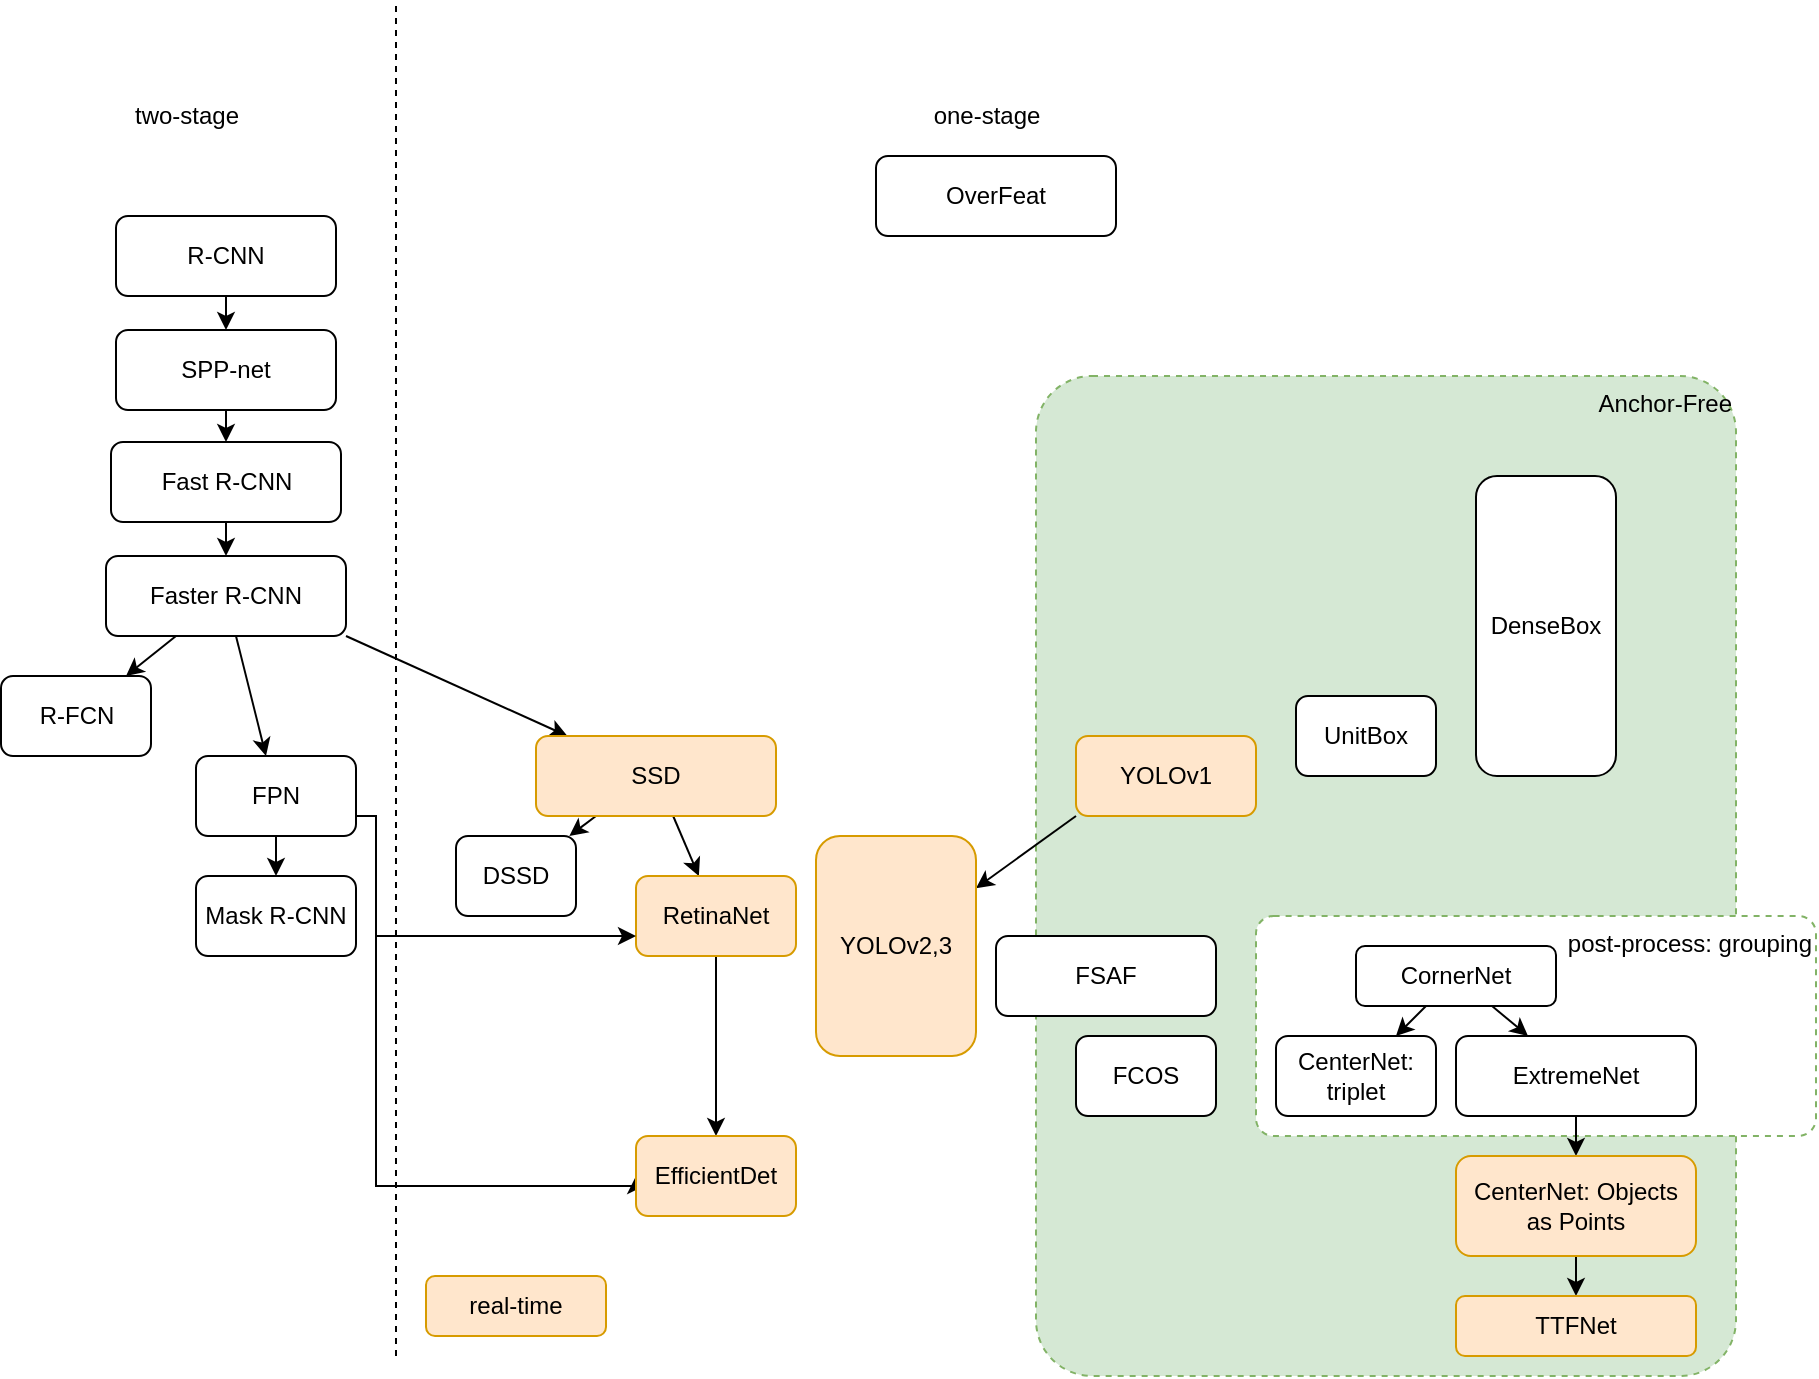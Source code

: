 <mxfile version="13.0.1" type="device"><diagram id="xneeSbFfZEed8aecar-1" name="Page-1"><mxGraphModel dx="1102" dy="582" grid="1" gridSize="10" guides="1" tooltips="1" connect="1" arrows="1" fold="1" page="1" pageScale="1" pageWidth="850" pageHeight="1100" math="0" shadow="0"><root><mxCell id="0"/><mxCell id="1" parent="0"/><mxCell id="fgthM4FGK0Dqbq7pGjUE-40" value="Anchor-Free" style="rounded=1;whiteSpace=wrap;html=1;fillColor=#d5e8d4;strokeColor=#82b366;arcSize=8;align=right;verticalAlign=top;dashed=1;" parent="1" vertex="1"><mxGeometry x="570" y="210" width="350" height="500" as="geometry"/></mxCell><mxCell id="gRhXL_IrQGIcIIxDplzQ-3" value="post-process: grouping" style="rounded=1;whiteSpace=wrap;html=1;fillColor=#FFFFFF;strokeColor=#82b366;arcSize=8;align=right;verticalAlign=top;dashed=1;strokeWidth=1;" vertex="1" parent="1"><mxGeometry x="680" y="480" width="280" height="110" as="geometry"/></mxCell><mxCell id="fgthM4FGK0Dqbq7pGjUE-13" style="edgeStyle=orthogonalEdgeStyle;rounded=0;orthogonalLoop=1;jettySize=auto;html=1;exitX=0.5;exitY=1;exitDx=0;exitDy=0;entryX=0.5;entryY=0;entryDx=0;entryDy=0;" parent="1" source="fgthM4FGK0Dqbq7pGjUE-1" target="fgthM4FGK0Dqbq7pGjUE-7" edge="1"><mxGeometry relative="1" as="geometry"/></mxCell><mxCell id="fgthM4FGK0Dqbq7pGjUE-1" value="R-CNN" style="rounded=1;whiteSpace=wrap;html=1;" parent="1" vertex="1"><mxGeometry x="110" y="130" width="110" height="40" as="geometry"/></mxCell><mxCell id="fgthM4FGK0Dqbq7pGjUE-2" value="" style="endArrow=none;dashed=1;html=1;" parent="1" edge="1"><mxGeometry width="50" height="50" relative="1" as="geometry"><mxPoint x="250" y="700" as="sourcePoint"/><mxPoint x="250" y="23" as="targetPoint"/></mxGeometry></mxCell><mxCell id="fgthM4FGK0Dqbq7pGjUE-3" value="two-stage" style="text;html=1;align=center;verticalAlign=middle;resizable=0;points=[];autosize=1;" parent="1" vertex="1"><mxGeometry x="110" y="70" width="70" height="20" as="geometry"/></mxCell><mxCell id="fgthM4FGK0Dqbq7pGjUE-4" value="one-stage" style="text;html=1;align=center;verticalAlign=middle;resizable=0;points=[];autosize=1;" parent="1" vertex="1"><mxGeometry x="510" y="70" width="70" height="20" as="geometry"/></mxCell><mxCell id="fgthM4FGK0Dqbq7pGjUE-14" style="edgeStyle=orthogonalEdgeStyle;rounded=0;orthogonalLoop=1;jettySize=auto;html=1;exitX=0.5;exitY=1;exitDx=0;exitDy=0;entryX=0.5;entryY=0;entryDx=0;entryDy=0;" parent="1" source="fgthM4FGK0Dqbq7pGjUE-7" target="fgthM4FGK0Dqbq7pGjUE-9" edge="1"><mxGeometry relative="1" as="geometry"/></mxCell><mxCell id="fgthM4FGK0Dqbq7pGjUE-7" value="SPP-net" style="rounded=1;whiteSpace=wrap;html=1;" parent="1" vertex="1"><mxGeometry x="110" y="187" width="110" height="40" as="geometry"/></mxCell><mxCell id="fgthM4FGK0Dqbq7pGjUE-15" style="edgeStyle=orthogonalEdgeStyle;rounded=0;orthogonalLoop=1;jettySize=auto;html=1;exitX=0.5;exitY=1;exitDx=0;exitDy=0;" parent="1" source="fgthM4FGK0Dqbq7pGjUE-9" target="fgthM4FGK0Dqbq7pGjUE-10" edge="1"><mxGeometry relative="1" as="geometry"><Array as="points"><mxPoint x="165" y="330"/><mxPoint x="165" y="330"/></Array></mxGeometry></mxCell><mxCell id="fgthM4FGK0Dqbq7pGjUE-9" value="Fast R-CNN" style="rounded=1;whiteSpace=wrap;html=1;" parent="1" vertex="1"><mxGeometry x="107.5" y="243" width="115" height="40" as="geometry"/></mxCell><mxCell id="fgthM4FGK0Dqbq7pGjUE-43" style="edgeStyle=none;rounded=0;orthogonalLoop=1;jettySize=auto;html=1;" parent="1" source="fgthM4FGK0Dqbq7pGjUE-10" target="fgthM4FGK0Dqbq7pGjUE-42" edge="1"><mxGeometry relative="1" as="geometry"/></mxCell><mxCell id="fgthM4FGK0Dqbq7pGjUE-50" style="edgeStyle=none;rounded=0;orthogonalLoop=1;jettySize=auto;html=1;" parent="1" source="fgthM4FGK0Dqbq7pGjUE-10" target="fgthM4FGK0Dqbq7pGjUE-49" edge="1"><mxGeometry relative="1" as="geometry"/></mxCell><mxCell id="fgthM4FGK0Dqbq7pGjUE-57" style="rounded=0;orthogonalLoop=1;jettySize=auto;html=1;exitX=1;exitY=1;exitDx=0;exitDy=0;" parent="1" source="fgthM4FGK0Dqbq7pGjUE-10" target="fgthM4FGK0Dqbq7pGjUE-16" edge="1"><mxGeometry relative="1" as="geometry"/></mxCell><mxCell id="fgthM4FGK0Dqbq7pGjUE-10" value="Faster R-CNN" style="rounded=1;whiteSpace=wrap;html=1;" parent="1" vertex="1"><mxGeometry x="105" y="300" width="120" height="40" as="geometry"/></mxCell><mxCell id="fgthM4FGK0Dqbq7pGjUE-34" style="edgeStyle=none;rounded=0;orthogonalLoop=1;jettySize=auto;html=1;" parent="1" source="fgthM4FGK0Dqbq7pGjUE-16" target="fgthM4FGK0Dqbq7pGjUE-32" edge="1"><mxGeometry relative="1" as="geometry"><mxPoint x="390" y="450" as="targetPoint"/></mxGeometry></mxCell><mxCell id="fgthM4FGK0Dqbq7pGjUE-48" style="edgeStyle=none;rounded=0;orthogonalLoop=1;jettySize=auto;html=1;exitX=0.25;exitY=1;exitDx=0;exitDy=0;" parent="1" source="fgthM4FGK0Dqbq7pGjUE-16" target="fgthM4FGK0Dqbq7pGjUE-47" edge="1"><mxGeometry relative="1" as="geometry"/></mxCell><mxCell id="fgthM4FGK0Dqbq7pGjUE-16" value="SSD" style="rounded=1;whiteSpace=wrap;html=1;fillColor=#ffe6cc;strokeColor=#d79b00;" parent="1" vertex="1"><mxGeometry x="320" y="390" width="120" height="40" as="geometry"/></mxCell><mxCell id="fgthM4FGK0Dqbq7pGjUE-20" style="edgeStyle=none;rounded=0;orthogonalLoop=1;jettySize=auto;html=1;exitX=0;exitY=1;exitDx=0;exitDy=0;" parent="1" source="fgthM4FGK0Dqbq7pGjUE-17" target="fgthM4FGK0Dqbq7pGjUE-19" edge="1"><mxGeometry relative="1" as="geometry"/></mxCell><mxCell id="fgthM4FGK0Dqbq7pGjUE-17" value="YOLOv1" style="rounded=1;whiteSpace=wrap;html=1;fillColor=#ffe6cc;strokeColor=#d79b00;" parent="1" vertex="1"><mxGeometry x="590" y="390" width="90" height="40" as="geometry"/></mxCell><mxCell id="fgthM4FGK0Dqbq7pGjUE-19" value="YOLOv2,3" style="rounded=1;whiteSpace=wrap;html=1;fillColor=#ffe6cc;strokeColor=#d79b00;" parent="1" vertex="1"><mxGeometry x="460" y="440" width="80" height="110" as="geometry"/></mxCell><mxCell id="fgthM4FGK0Dqbq7pGjUE-21" value="DenseBox" style="rounded=1;whiteSpace=wrap;html=1;" parent="1" vertex="1"><mxGeometry x="790" y="260" width="70" height="150" as="geometry"/></mxCell><mxCell id="fgthM4FGK0Dqbq7pGjUE-29" style="edgeStyle=none;rounded=0;orthogonalLoop=1;jettySize=auto;html=1;" parent="1" source="fgthM4FGK0Dqbq7pGjUE-22" target="fgthM4FGK0Dqbq7pGjUE-24" edge="1"><mxGeometry relative="1" as="geometry"/></mxCell><mxCell id="fgthM4FGK0Dqbq7pGjUE-30" style="edgeStyle=none;rounded=0;orthogonalLoop=1;jettySize=auto;html=1;" parent="1" source="fgthM4FGK0Dqbq7pGjUE-22" target="fgthM4FGK0Dqbq7pGjUE-23" edge="1"><mxGeometry relative="1" as="geometry"/></mxCell><mxCell id="fgthM4FGK0Dqbq7pGjUE-22" value="CornerNet" style="rounded=1;whiteSpace=wrap;html=1;" parent="1" vertex="1"><mxGeometry x="730" y="495" width="100" height="30" as="geometry"/></mxCell><mxCell id="fgthM4FGK0Dqbq7pGjUE-23" value="CenterNet: triplet" style="rounded=1;whiteSpace=wrap;html=1;" parent="1" vertex="1"><mxGeometry x="690" y="540" width="80" height="40" as="geometry"/></mxCell><mxCell id="fgthM4FGK0Dqbq7pGjUE-26" style="edgeStyle=none;rounded=0;orthogonalLoop=1;jettySize=auto;html=1;exitX=0.5;exitY=1;exitDx=0;exitDy=0;" parent="1" source="fgthM4FGK0Dqbq7pGjUE-24" target="fgthM4FGK0Dqbq7pGjUE-25" edge="1"><mxGeometry relative="1" as="geometry"/></mxCell><mxCell id="fgthM4FGK0Dqbq7pGjUE-24" value="ExtremeNet" style="rounded=1;whiteSpace=wrap;html=1;" parent="1" vertex="1"><mxGeometry x="780" y="540" width="120" height="40" as="geometry"/></mxCell><mxCell id="fgthM4FGK0Dqbq7pGjUE-28" style="edgeStyle=none;rounded=0;orthogonalLoop=1;jettySize=auto;html=1;exitX=0.5;exitY=1;exitDx=0;exitDy=0;" parent="1" source="fgthM4FGK0Dqbq7pGjUE-25" target="fgthM4FGK0Dqbq7pGjUE-27" edge="1"><mxGeometry relative="1" as="geometry"/></mxCell><mxCell id="fgthM4FGK0Dqbq7pGjUE-25" value="CenterNet: Objects as Points" style="rounded=1;whiteSpace=wrap;html=1;fillColor=#ffe6cc;strokeColor=#d79b00;" parent="1" vertex="1"><mxGeometry x="780" y="600" width="120" height="50" as="geometry"/></mxCell><mxCell id="fgthM4FGK0Dqbq7pGjUE-27" value="TTFNet" style="rounded=1;whiteSpace=wrap;html=1;fillColor=#ffe6cc;strokeColor=#d79b00;" parent="1" vertex="1"><mxGeometry x="780" y="670" width="120" height="30" as="geometry"/></mxCell><mxCell id="gRhXL_IrQGIcIIxDplzQ-9" style="edgeStyle=orthogonalEdgeStyle;rounded=0;orthogonalLoop=1;jettySize=auto;html=1;exitX=0.5;exitY=1;exitDx=0;exitDy=0;" edge="1" parent="1" source="fgthM4FGK0Dqbq7pGjUE-32" target="gRhXL_IrQGIcIIxDplzQ-4"><mxGeometry relative="1" as="geometry"/></mxCell><mxCell id="fgthM4FGK0Dqbq7pGjUE-32" value="RetinaNet" style="rounded=1;whiteSpace=wrap;html=1;fillColor=#ffe6cc;strokeColor=#d79b00;" parent="1" vertex="1"><mxGeometry x="370" y="460" width="80" height="40" as="geometry"/></mxCell><mxCell id="fgthM4FGK0Dqbq7pGjUE-35" value="FSAF" style="rounded=1;whiteSpace=wrap;html=1;" parent="1" vertex="1"><mxGeometry x="550" y="490" width="110" height="40" as="geometry"/></mxCell><mxCell id="fgthM4FGK0Dqbq7pGjUE-36" value="UnitBox" style="rounded=1;whiteSpace=wrap;html=1;" parent="1" vertex="1"><mxGeometry x="700" y="370" width="70" height="40" as="geometry"/></mxCell><mxCell id="fgthM4FGK0Dqbq7pGjUE-42" value="R-FCN" style="rounded=1;whiteSpace=wrap;html=1;" parent="1" vertex="1"><mxGeometry x="52.5" y="360" width="75" height="40" as="geometry"/></mxCell><mxCell id="fgthM4FGK0Dqbq7pGjUE-52" style="edgeStyle=none;rounded=0;orthogonalLoop=1;jettySize=auto;html=1;exitX=0.5;exitY=1;exitDx=0;exitDy=0;" parent="1" source="fgthM4FGK0Dqbq7pGjUE-49" target="fgthM4FGK0Dqbq7pGjUE-51" edge="1"><mxGeometry relative="1" as="geometry"/></mxCell><mxCell id="fgthM4FGK0Dqbq7pGjUE-56" style="edgeStyle=orthogonalEdgeStyle;rounded=0;orthogonalLoop=1;jettySize=auto;html=1;exitX=1;exitY=0.75;exitDx=0;exitDy=0;" parent="1" source="fgthM4FGK0Dqbq7pGjUE-49" target="fgthM4FGK0Dqbq7pGjUE-32" edge="1"><mxGeometry relative="1" as="geometry"><Array as="points"><mxPoint x="240" y="430"/><mxPoint x="240" y="490"/></Array></mxGeometry></mxCell><mxCell id="gRhXL_IrQGIcIIxDplzQ-7" style="edgeStyle=orthogonalEdgeStyle;rounded=0;orthogonalLoop=1;jettySize=auto;html=1;exitX=1;exitY=0.75;exitDx=0;exitDy=0;entryX=0;entryY=0.5;entryDx=0;entryDy=0;" edge="1" parent="1" source="fgthM4FGK0Dqbq7pGjUE-49" target="gRhXL_IrQGIcIIxDplzQ-4"><mxGeometry relative="1" as="geometry"><Array as="points"><mxPoint x="240" y="430"/><mxPoint x="240" y="615"/></Array></mxGeometry></mxCell><mxCell id="fgthM4FGK0Dqbq7pGjUE-49" value="FPN" style="rounded=1;whiteSpace=wrap;html=1;" parent="1" vertex="1"><mxGeometry x="150" y="400" width="80" height="40" as="geometry"/></mxCell><mxCell id="fgthM4FGK0Dqbq7pGjUE-51" value="Mask R-CNN" style="rounded=1;whiteSpace=wrap;html=1;" parent="1" vertex="1"><mxGeometry x="150" y="460" width="80" height="40" as="geometry"/></mxCell><mxCell id="fgthM4FGK0Dqbq7pGjUE-54" value="OverFeat" style="rounded=1;whiteSpace=wrap;html=1;" parent="1" vertex="1"><mxGeometry x="490" y="100" width="120" height="40" as="geometry"/></mxCell><mxCell id="fgthM4FGK0Dqbq7pGjUE-47" value="DSSD" style="rounded=1;whiteSpace=wrap;html=1;" parent="1" vertex="1"><mxGeometry x="280" y="440" width="60" height="40" as="geometry"/></mxCell><mxCell id="gRhXL_IrQGIcIIxDplzQ-1" value="real-time" style="rounded=1;whiteSpace=wrap;html=1;fillColor=#ffe6cc;strokeColor=#d79b00;" vertex="1" parent="1"><mxGeometry x="265" y="660" width="90" height="30" as="geometry"/></mxCell><mxCell id="gRhXL_IrQGIcIIxDplzQ-2" value="FCOS" style="rounded=1;whiteSpace=wrap;html=1;" vertex="1" parent="1"><mxGeometry x="590" y="540" width="70" height="40" as="geometry"/></mxCell><mxCell id="gRhXL_IrQGIcIIxDplzQ-4" value="EfficientDet" style="rounded=1;whiteSpace=wrap;html=1;fillColor=#ffe6cc;strokeColor=#d79b00;" vertex="1" parent="1"><mxGeometry x="370" y="590" width="80" height="40" as="geometry"/></mxCell></root></mxGraphModel></diagram></mxfile>